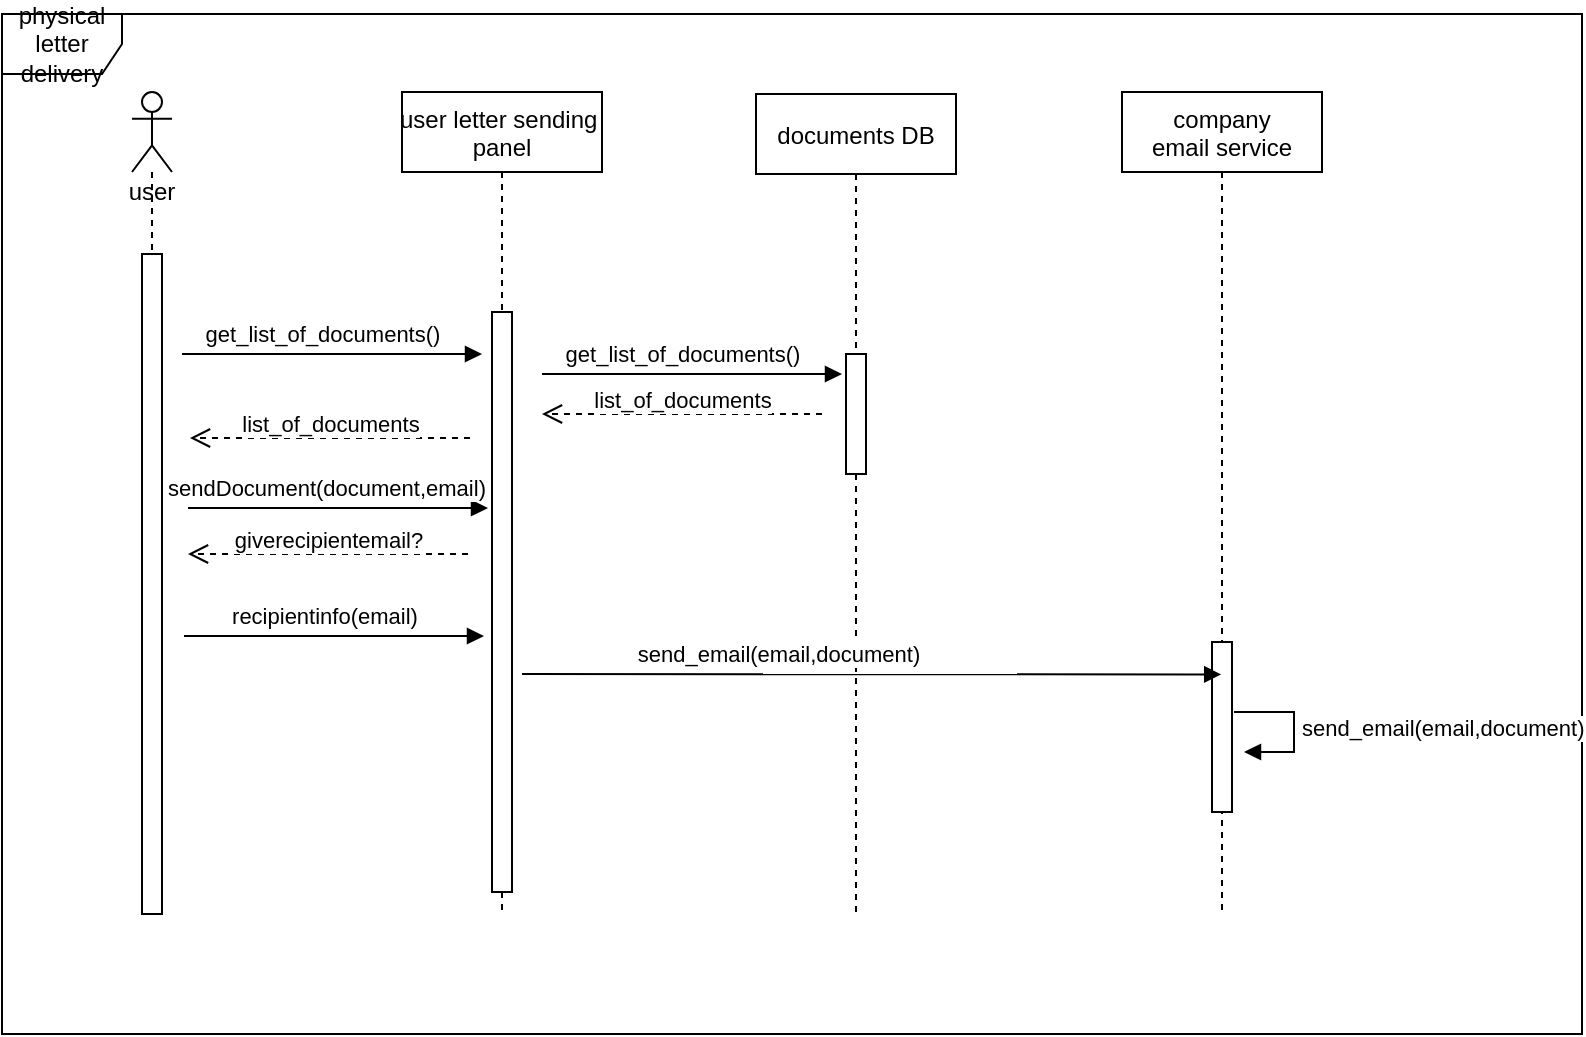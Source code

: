 <mxfile version="20.8.10" type="device"><diagram id="kgpKYQtTHZ0yAKxKKP6v" name="Page-1"><mxGraphModel dx="281" dy="621" grid="1" gridSize="10" guides="1" tooltips="1" connect="1" arrows="1" fold="1" page="1" pageScale="1" pageWidth="850" pageHeight="1100" math="0" shadow="0"><root><mxCell id="0"/><mxCell id="1" parent="0"/><mxCell id="62iLxjVJGYPEeGBwEZaz-22" value="physical letter delivery" style="shape=umlFrame;whiteSpace=wrap;html=1;fillColor=none;gradientColor=none;" parent="1" vertex="1"><mxGeometry x="100" y="40" width="790" height="510" as="geometry"/></mxCell><mxCell id="62iLxjVJGYPEeGBwEZaz-5" value="user" style="shape=umlLifeline;participant=umlActor;perimeter=lifelinePerimeter;whiteSpace=wrap;html=1;container=1;collapsible=0;recursiveResize=0;verticalAlign=top;spacingTop=36;outlineConnect=0;" parent="1" vertex="1"><mxGeometry x="165" y="79" width="20" height="411" as="geometry"/></mxCell><mxCell id="3nuBFxr9cyL0pnOWT2aG-5" value="user letter sending &#10;panel" style="shape=umlLifeline;perimeter=lifelinePerimeter;container=1;collapsible=0;recursiveResize=0;rounded=0;shadow=0;strokeWidth=1;" parent="1" vertex="1"><mxGeometry x="300" y="79" width="100" height="411" as="geometry"/></mxCell><mxCell id="3nuBFxr9cyL0pnOWT2aG-6" value="" style="points=[];perimeter=orthogonalPerimeter;rounded=0;shadow=0;strokeWidth=1;" parent="3nuBFxr9cyL0pnOWT2aG-5" vertex="1"><mxGeometry x="45" y="110" width="10" height="290" as="geometry"/></mxCell><mxCell id="62iLxjVJGYPEeGBwEZaz-1" value="" style="html=1;points=[];perimeter=orthogonalPerimeter;" parent="1" vertex="1"><mxGeometry x="170" y="160" width="10" height="330" as="geometry"/></mxCell><object label="" sdf="sdf" id="62iLxjVJGYPEeGBwEZaz-9"><mxCell style="html=1;verticalAlign=bottom;endArrow=block;rounded=0;" parent="1" edge="1"><mxGeometry x="0.033" y="10" width="80" relative="1" as="geometry"><mxPoint x="190" y="210" as="sourcePoint"/><mxPoint x="340" y="210" as="targetPoint"/><mxPoint as="offset"/></mxGeometry></mxCell></object><mxCell id="62iLxjVJGYPEeGBwEZaz-23" value="get_list_of_documents()" style="edgeLabel;html=1;align=center;verticalAlign=middle;resizable=0;points=[];" parent="62iLxjVJGYPEeGBwEZaz-9" vertex="1" connectable="0"><mxGeometry x="-0.416" y="-1" relative="1" as="geometry"><mxPoint x="26" y="-11" as="offset"/></mxGeometry></mxCell><mxCell id="62iLxjVJGYPEeGBwEZaz-15" value="documents DB" style="shape=umlLifeline;perimeter=lifelinePerimeter;container=1;collapsible=0;recursiveResize=0;rounded=0;shadow=0;strokeWidth=1;" parent="1" vertex="1"><mxGeometry x="477" y="80" width="100" height="410" as="geometry"/></mxCell><mxCell id="62iLxjVJGYPEeGBwEZaz-16" value="" style="points=[];perimeter=orthogonalPerimeter;rounded=0;shadow=0;strokeWidth=1;" parent="62iLxjVJGYPEeGBwEZaz-15" vertex="1"><mxGeometry x="45" y="130" width="10" height="60" as="geometry"/></mxCell><mxCell id="ZNWFDH6_I_0Zf-ZtsdpX-19" value="list_of_documents" style="html=1;verticalAlign=bottom;endArrow=open;dashed=1;endSize=8;rounded=0;" parent="62iLxjVJGYPEeGBwEZaz-15" edge="1"><mxGeometry y="2" relative="1" as="geometry"><mxPoint x="33" y="160.0" as="sourcePoint"/><mxPoint x="-107" y="160.0" as="targetPoint"/><mxPoint as="offset"/></mxGeometry></mxCell><mxCell id="ZNWFDH6_I_0Zf-ZtsdpX-3" value="list_of_documents" style="html=1;verticalAlign=bottom;endArrow=open;dashed=1;endSize=8;rounded=0;" parent="1" edge="1"><mxGeometry y="2" relative="1" as="geometry"><mxPoint x="334" y="252.0" as="sourcePoint"/><mxPoint x="194" y="252.0" as="targetPoint"/><mxPoint as="offset"/></mxGeometry></mxCell><object label="" sdf="sdf" id="ZNWFDH6_I_0Zf-ZtsdpX-4"><mxCell style="html=1;verticalAlign=bottom;endArrow=block;rounded=0;" parent="1" edge="1"><mxGeometry x="0.033" y="10" width="80" relative="1" as="geometry"><mxPoint x="193.0" y="287" as="sourcePoint"/><mxPoint x="343" y="287" as="targetPoint"/><mxPoint as="offset"/></mxGeometry></mxCell></object><mxCell id="ZNWFDH6_I_0Zf-ZtsdpX-5" value="sendDocument(document,email)" style="edgeLabel;html=1;align=center;verticalAlign=middle;resizable=0;points=[];" parent="ZNWFDH6_I_0Zf-ZtsdpX-4" vertex="1" connectable="0"><mxGeometry x="-0.416" y="-1" relative="1" as="geometry"><mxPoint x="25" y="-11" as="offset"/></mxGeometry></mxCell><mxCell id="ZNWFDH6_I_0Zf-ZtsdpX-16" value="giverecipientemail?" style="html=1;verticalAlign=bottom;endArrow=open;dashed=1;endSize=8;rounded=0;" parent="1" edge="1"><mxGeometry y="2" relative="1" as="geometry"><mxPoint x="333" y="310.0" as="sourcePoint"/><mxPoint x="193" y="310.0" as="targetPoint"/><mxPoint as="offset"/></mxGeometry></mxCell><object label="" sdf="sdf" id="ZNWFDH6_I_0Zf-ZtsdpX-17"><mxCell style="html=1;verticalAlign=bottom;endArrow=block;rounded=0;" parent="1" edge="1"><mxGeometry x="0.033" y="10" width="80" relative="1" as="geometry"><mxPoint x="370" y="220" as="sourcePoint"/><mxPoint x="520" y="220" as="targetPoint"/><mxPoint as="offset"/></mxGeometry></mxCell></object><mxCell id="ZNWFDH6_I_0Zf-ZtsdpX-18" value="get_list_of_documents()" style="edgeLabel;html=1;align=center;verticalAlign=middle;resizable=0;points=[];" parent="ZNWFDH6_I_0Zf-ZtsdpX-17" vertex="1" connectable="0"><mxGeometry x="-0.416" y="-1" relative="1" as="geometry"><mxPoint x="26" y="-11" as="offset"/></mxGeometry></mxCell><mxCell id="ZNWFDH6_I_0Zf-ZtsdpX-20" value="company&#10;email service" style="shape=umlLifeline;perimeter=lifelinePerimeter;container=1;collapsible=0;recursiveResize=0;rounded=0;shadow=0;strokeWidth=1;" parent="1" vertex="1"><mxGeometry x="660" y="79" width="100" height="410" as="geometry"/></mxCell><mxCell id="ZNWFDH6_I_0Zf-ZtsdpX-21" value="" style="points=[];perimeter=orthogonalPerimeter;rounded=0;shadow=0;strokeWidth=1;" parent="ZNWFDH6_I_0Zf-ZtsdpX-20" vertex="1"><mxGeometry x="45" y="275" width="10" height="85" as="geometry"/></mxCell><object label="" sdf="sdf" id="ZNWFDH6_I_0Zf-ZtsdpX-23"><mxCell style="html=1;verticalAlign=bottom;endArrow=block;rounded=0;" parent="1" edge="1"><mxGeometry x="0.033" y="10" width="80" relative="1" as="geometry"><mxPoint x="191" y="351" as="sourcePoint"/><mxPoint x="341" y="351" as="targetPoint"/><mxPoint as="offset"/></mxGeometry></mxCell></object><mxCell id="ZNWFDH6_I_0Zf-ZtsdpX-24" value="recipientinfo(email)" style="edgeLabel;html=1;align=center;verticalAlign=middle;resizable=0;points=[];" parent="ZNWFDH6_I_0Zf-ZtsdpX-23" vertex="1" connectable="0"><mxGeometry x="-0.416" y="-1" relative="1" as="geometry"><mxPoint x="26" y="-11" as="offset"/></mxGeometry></mxCell><object label="" sdf="sdf" id="ZNWFDH6_I_0Zf-ZtsdpX-28"><mxCell style="html=1;verticalAlign=bottom;endArrow=block;rounded=0;entryX=0.496;entryY=0.82;entryDx=0;entryDy=0;entryPerimeter=0;" parent="1" edge="1"><mxGeometry x="0.033" y="10" width="80" relative="1" as="geometry"><mxPoint x="360" y="370" as="sourcePoint"/><mxPoint x="709.6" y="370.2" as="targetPoint"/><mxPoint as="offset"/></mxGeometry></mxCell></object><mxCell id="ZNWFDH6_I_0Zf-ZtsdpX-29" value="send_email(email,document)" style="edgeLabel;html=1;align=center;verticalAlign=middle;resizable=0;points=[];" parent="ZNWFDH6_I_0Zf-ZtsdpX-28" vertex="1" connectable="0"><mxGeometry x="-0.416" y="-1" relative="1" as="geometry"><mxPoint x="26" y="-11" as="offset"/></mxGeometry></mxCell><mxCell id="ZNWFDH6_I_0Zf-ZtsdpX-42" value="send_email(email,document)" style="edgeStyle=orthogonalEdgeStyle;html=1;align=left;spacingLeft=2;endArrow=block;rounded=0;entryX=1;entryY=0;" parent="1" edge="1"><mxGeometry x="-0.004" relative="1" as="geometry"><mxPoint x="716" y="389" as="sourcePoint"/><Array as="points"><mxPoint x="746" y="389"/></Array><mxPoint x="721" y="409" as="targetPoint"/><mxPoint as="offset"/></mxGeometry></mxCell></root></mxGraphModel></diagram></mxfile>